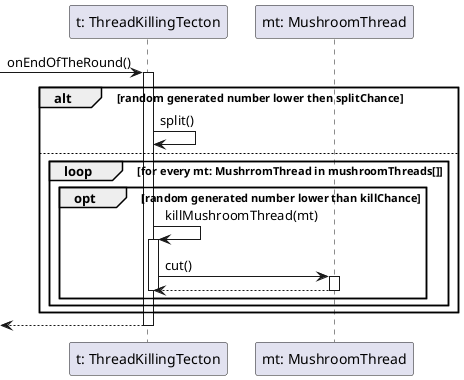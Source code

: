 @startuml endofround_threadkill

participant "t: ThreadKillingTecton" as tecton
participant "mt: MushroomThread" as thread

-> tecton: onEndOfTheRound()
activate tecton

alt random generated number lower then splitChance

tecton -> tecton: split()

else

loop for every mt: MushrromThread in mushroomThreads[]
opt random generated number lower than killChance

tecton -> tecton: killMushroomThread(mt)
activate tecton

tecton -> thread: cut()
activate thread

thread --> tecton
deactivate thread
deactivate tecton

end
end
end

<-- tecton
deactivate tecton
@enduml

